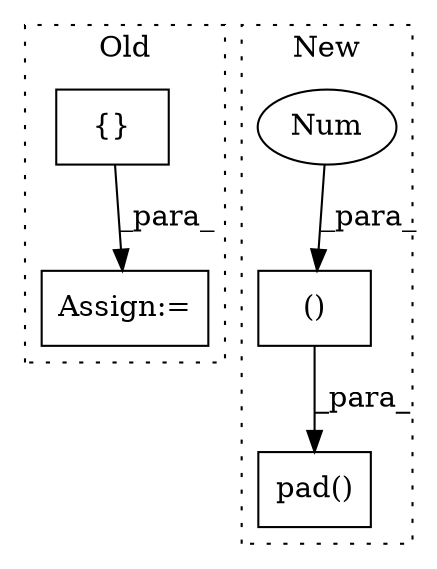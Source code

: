 digraph G {
subgraph cluster0 {
1 [label="{}" a="59" s="975,984" l="1,0" shape="box"];
4 [label="Assign:=" a="68" s="962" l="3" shape="box"];
label = "Old";
style="dotted";
}
subgraph cluster1 {
2 [label="pad()" a="75" s="1008,1048" l="24,1" shape="box"];
3 [label="()" a="54" s="1037" l="10" shape="box"];
5 [label="Num" a="76" s="1036" l="1" shape="ellipse"];
label = "New";
style="dotted";
}
1 -> 4 [label="_para_"];
3 -> 2 [label="_para_"];
5 -> 3 [label="_para_"];
}